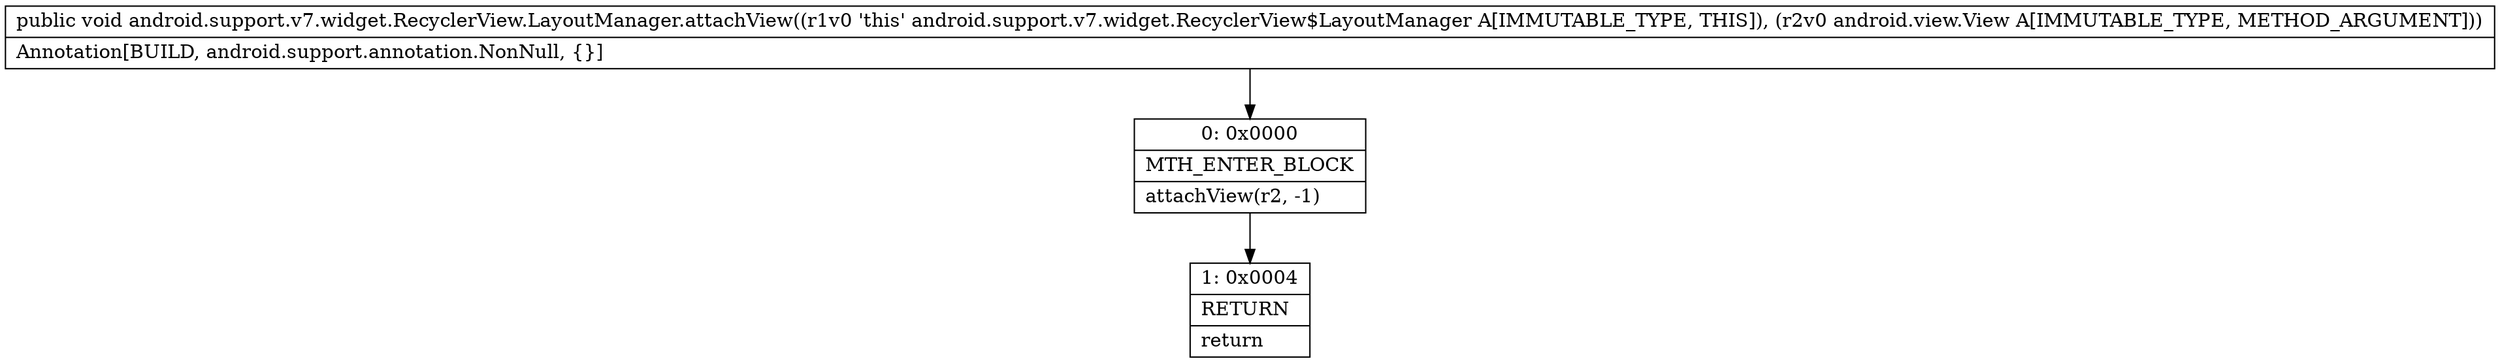 digraph "CFG forandroid.support.v7.widget.RecyclerView.LayoutManager.attachView(Landroid\/view\/View;)V" {
Node_0 [shape=record,label="{0\:\ 0x0000|MTH_ENTER_BLOCK\l|attachView(r2, \-1)\l}"];
Node_1 [shape=record,label="{1\:\ 0x0004|RETURN\l|return\l}"];
MethodNode[shape=record,label="{public void android.support.v7.widget.RecyclerView.LayoutManager.attachView((r1v0 'this' android.support.v7.widget.RecyclerView$LayoutManager A[IMMUTABLE_TYPE, THIS]), (r2v0 android.view.View A[IMMUTABLE_TYPE, METHOD_ARGUMENT]))  | Annotation[BUILD, android.support.annotation.NonNull, \{\}]\l}"];
MethodNode -> Node_0;
Node_0 -> Node_1;
}

